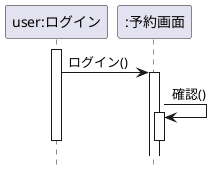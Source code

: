 @startuml 利用者、予約画面
hide footbox
participant "user:ログイン" as a
participant ":予約画面" as b
activate a
a -> b:ログイン()
activate b
b ->b:確認()
activate b
deactivate a
deactivate b
@enduml